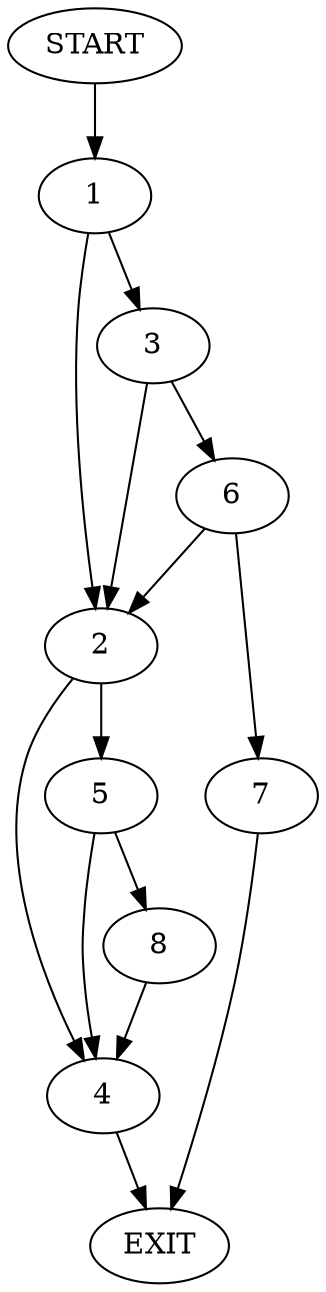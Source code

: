 digraph {
0 [label="START"]
9 [label="EXIT"]
0 -> 1
1 -> 2
1 -> 3
2 -> 4
2 -> 5
3 -> 2
3 -> 6
6 -> 7
6 -> 2
7 -> 9
5 -> 4
5 -> 8
4 -> 9
8 -> 4
}

